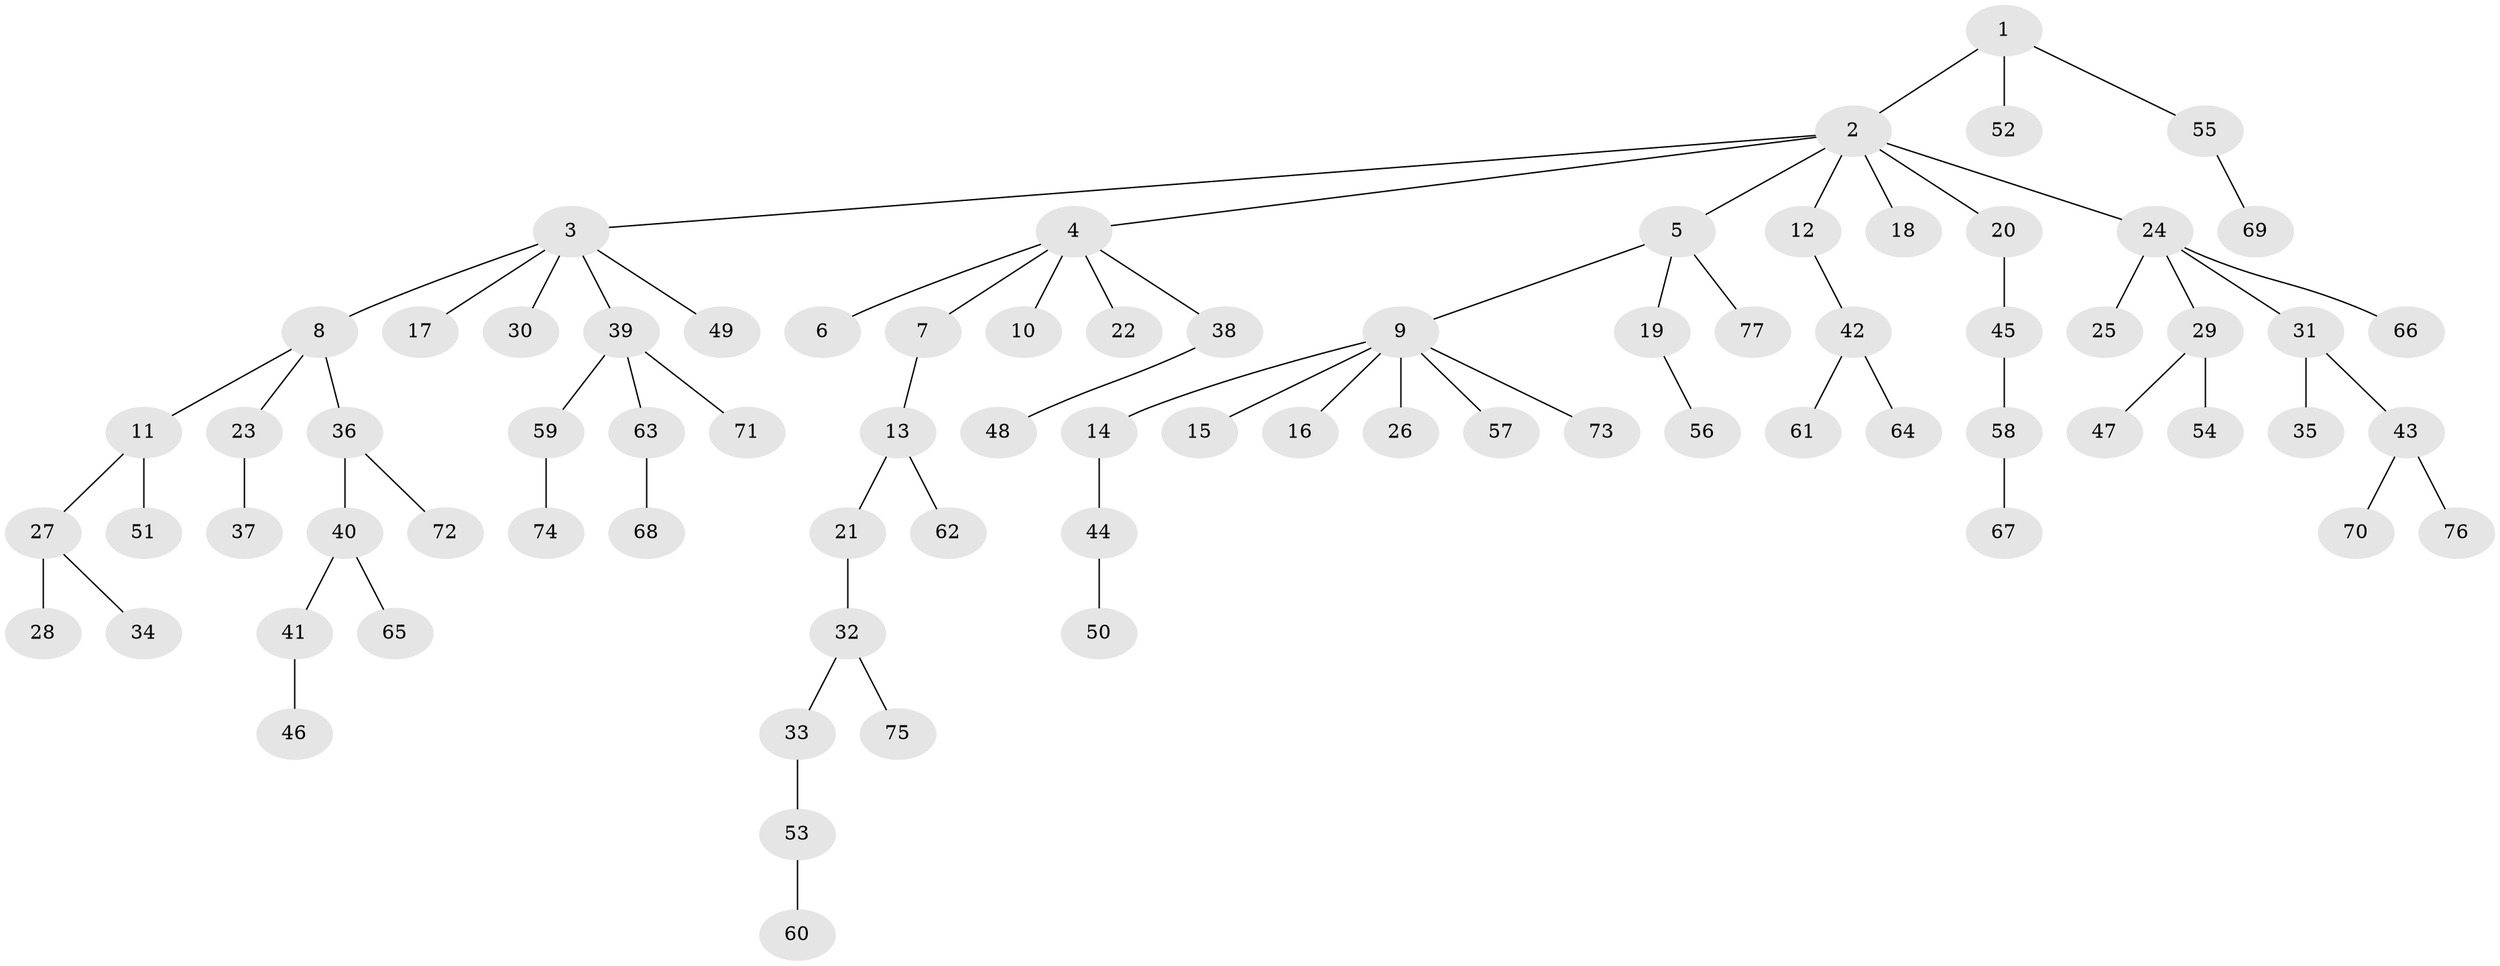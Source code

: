 // coarse degree distribution, {5: 0.041666666666666664, 2: 0.3541666666666667, 1: 0.4791666666666667, 4: 0.041666666666666664, 7: 0.020833333333333332, 6: 0.020833333333333332, 3: 0.041666666666666664}
// Generated by graph-tools (version 1.1) at 2025/37/03/04/25 23:37:22]
// undirected, 77 vertices, 76 edges
graph export_dot {
  node [color=gray90,style=filled];
  1;
  2;
  3;
  4;
  5;
  6;
  7;
  8;
  9;
  10;
  11;
  12;
  13;
  14;
  15;
  16;
  17;
  18;
  19;
  20;
  21;
  22;
  23;
  24;
  25;
  26;
  27;
  28;
  29;
  30;
  31;
  32;
  33;
  34;
  35;
  36;
  37;
  38;
  39;
  40;
  41;
  42;
  43;
  44;
  45;
  46;
  47;
  48;
  49;
  50;
  51;
  52;
  53;
  54;
  55;
  56;
  57;
  58;
  59;
  60;
  61;
  62;
  63;
  64;
  65;
  66;
  67;
  68;
  69;
  70;
  71;
  72;
  73;
  74;
  75;
  76;
  77;
  1 -- 2;
  1 -- 52;
  1 -- 55;
  2 -- 3;
  2 -- 4;
  2 -- 5;
  2 -- 12;
  2 -- 18;
  2 -- 20;
  2 -- 24;
  3 -- 8;
  3 -- 17;
  3 -- 30;
  3 -- 39;
  3 -- 49;
  4 -- 6;
  4 -- 7;
  4 -- 10;
  4 -- 22;
  4 -- 38;
  5 -- 9;
  5 -- 19;
  5 -- 77;
  7 -- 13;
  8 -- 11;
  8 -- 23;
  8 -- 36;
  9 -- 14;
  9 -- 15;
  9 -- 16;
  9 -- 26;
  9 -- 57;
  9 -- 73;
  11 -- 27;
  11 -- 51;
  12 -- 42;
  13 -- 21;
  13 -- 62;
  14 -- 44;
  19 -- 56;
  20 -- 45;
  21 -- 32;
  23 -- 37;
  24 -- 25;
  24 -- 29;
  24 -- 31;
  24 -- 66;
  27 -- 28;
  27 -- 34;
  29 -- 47;
  29 -- 54;
  31 -- 35;
  31 -- 43;
  32 -- 33;
  32 -- 75;
  33 -- 53;
  36 -- 40;
  36 -- 72;
  38 -- 48;
  39 -- 59;
  39 -- 63;
  39 -- 71;
  40 -- 41;
  40 -- 65;
  41 -- 46;
  42 -- 61;
  42 -- 64;
  43 -- 70;
  43 -- 76;
  44 -- 50;
  45 -- 58;
  53 -- 60;
  55 -- 69;
  58 -- 67;
  59 -- 74;
  63 -- 68;
}
